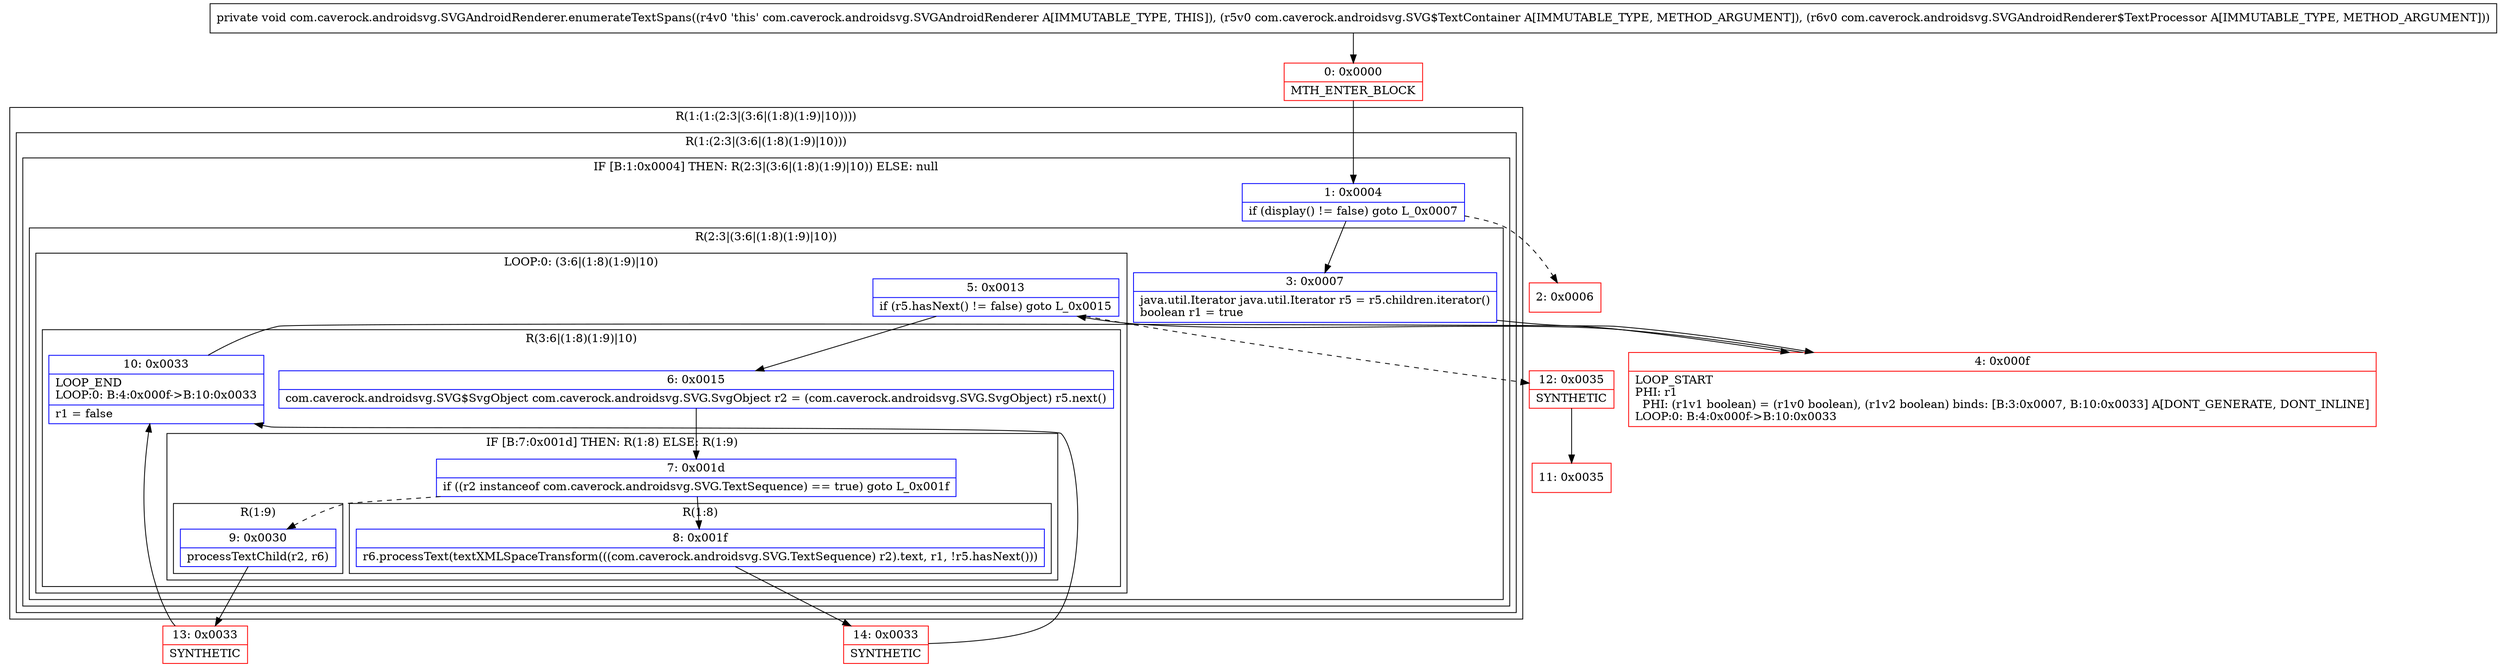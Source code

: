 digraph "CFG forcom.caverock.androidsvg.SVGAndroidRenderer.enumerateTextSpans(Lcom\/caverock\/androidsvg\/SVG$TextContainer;Lcom\/caverock\/androidsvg\/SVGAndroidRenderer$TextProcessor;)V" {
subgraph cluster_Region_109567325 {
label = "R(1:(1:(2:3|(3:6|(1:8)(1:9)|10))))";
node [shape=record,color=blue];
subgraph cluster_Region_557696873 {
label = "R(1:(2:3|(3:6|(1:8)(1:9)|10)))";
node [shape=record,color=blue];
subgraph cluster_IfRegion_1245735558 {
label = "IF [B:1:0x0004] THEN: R(2:3|(3:6|(1:8)(1:9)|10)) ELSE: null";
node [shape=record,color=blue];
Node_1 [shape=record,label="{1\:\ 0x0004|if (display() != false) goto L_0x0007\l}"];
subgraph cluster_Region_193178890 {
label = "R(2:3|(3:6|(1:8)(1:9)|10))";
node [shape=record,color=blue];
Node_3 [shape=record,label="{3\:\ 0x0007|java.util.Iterator java.util.Iterator r5 = r5.children.iterator()\lboolean r1 = true\l}"];
subgraph cluster_LoopRegion_1335410217 {
label = "LOOP:0: (3:6|(1:8)(1:9)|10)";
node [shape=record,color=blue];
Node_5 [shape=record,label="{5\:\ 0x0013|if (r5.hasNext() != false) goto L_0x0015\l}"];
subgraph cluster_Region_420453785 {
label = "R(3:6|(1:8)(1:9)|10)";
node [shape=record,color=blue];
Node_6 [shape=record,label="{6\:\ 0x0015|com.caverock.androidsvg.SVG$SvgObject com.caverock.androidsvg.SVG.SvgObject r2 = (com.caverock.androidsvg.SVG.SvgObject) r5.next()\l}"];
subgraph cluster_IfRegion_1736968115 {
label = "IF [B:7:0x001d] THEN: R(1:8) ELSE: R(1:9)";
node [shape=record,color=blue];
Node_7 [shape=record,label="{7\:\ 0x001d|if ((r2 instanceof com.caverock.androidsvg.SVG.TextSequence) == true) goto L_0x001f\l}"];
subgraph cluster_Region_1911885690 {
label = "R(1:8)";
node [shape=record,color=blue];
Node_8 [shape=record,label="{8\:\ 0x001f|r6.processText(textXMLSpaceTransform(((com.caverock.androidsvg.SVG.TextSequence) r2).text, r1, !r5.hasNext()))\l}"];
}
subgraph cluster_Region_1835766941 {
label = "R(1:9)";
node [shape=record,color=blue];
Node_9 [shape=record,label="{9\:\ 0x0030|processTextChild(r2, r6)\l}"];
}
}
Node_10 [shape=record,label="{10\:\ 0x0033|LOOP_END\lLOOP:0: B:4:0x000f\-\>B:10:0x0033\l|r1 = false\l}"];
}
}
}
}
}
}
Node_0 [shape=record,color=red,label="{0\:\ 0x0000|MTH_ENTER_BLOCK\l}"];
Node_2 [shape=record,color=red,label="{2\:\ 0x0006}"];
Node_4 [shape=record,color=red,label="{4\:\ 0x000f|LOOP_START\lPHI: r1 \l  PHI: (r1v1 boolean) = (r1v0 boolean), (r1v2 boolean) binds: [B:3:0x0007, B:10:0x0033] A[DONT_GENERATE, DONT_INLINE]\lLOOP:0: B:4:0x000f\-\>B:10:0x0033\l}"];
Node_11 [shape=record,color=red,label="{11\:\ 0x0035}"];
Node_12 [shape=record,color=red,label="{12\:\ 0x0035|SYNTHETIC\l}"];
Node_13 [shape=record,color=red,label="{13\:\ 0x0033|SYNTHETIC\l}"];
Node_14 [shape=record,color=red,label="{14\:\ 0x0033|SYNTHETIC\l}"];
MethodNode[shape=record,label="{private void com.caverock.androidsvg.SVGAndroidRenderer.enumerateTextSpans((r4v0 'this' com.caverock.androidsvg.SVGAndroidRenderer A[IMMUTABLE_TYPE, THIS]), (r5v0 com.caverock.androidsvg.SVG$TextContainer A[IMMUTABLE_TYPE, METHOD_ARGUMENT]), (r6v0 com.caverock.androidsvg.SVGAndroidRenderer$TextProcessor A[IMMUTABLE_TYPE, METHOD_ARGUMENT])) }"];
MethodNode -> Node_0;
Node_1 -> Node_2[style=dashed];
Node_1 -> Node_3;
Node_3 -> Node_4;
Node_5 -> Node_6;
Node_5 -> Node_12[style=dashed];
Node_6 -> Node_7;
Node_7 -> Node_8;
Node_7 -> Node_9[style=dashed];
Node_8 -> Node_14;
Node_9 -> Node_13;
Node_10 -> Node_4;
Node_0 -> Node_1;
Node_4 -> Node_5;
Node_12 -> Node_11;
Node_13 -> Node_10;
Node_14 -> Node_10;
}

